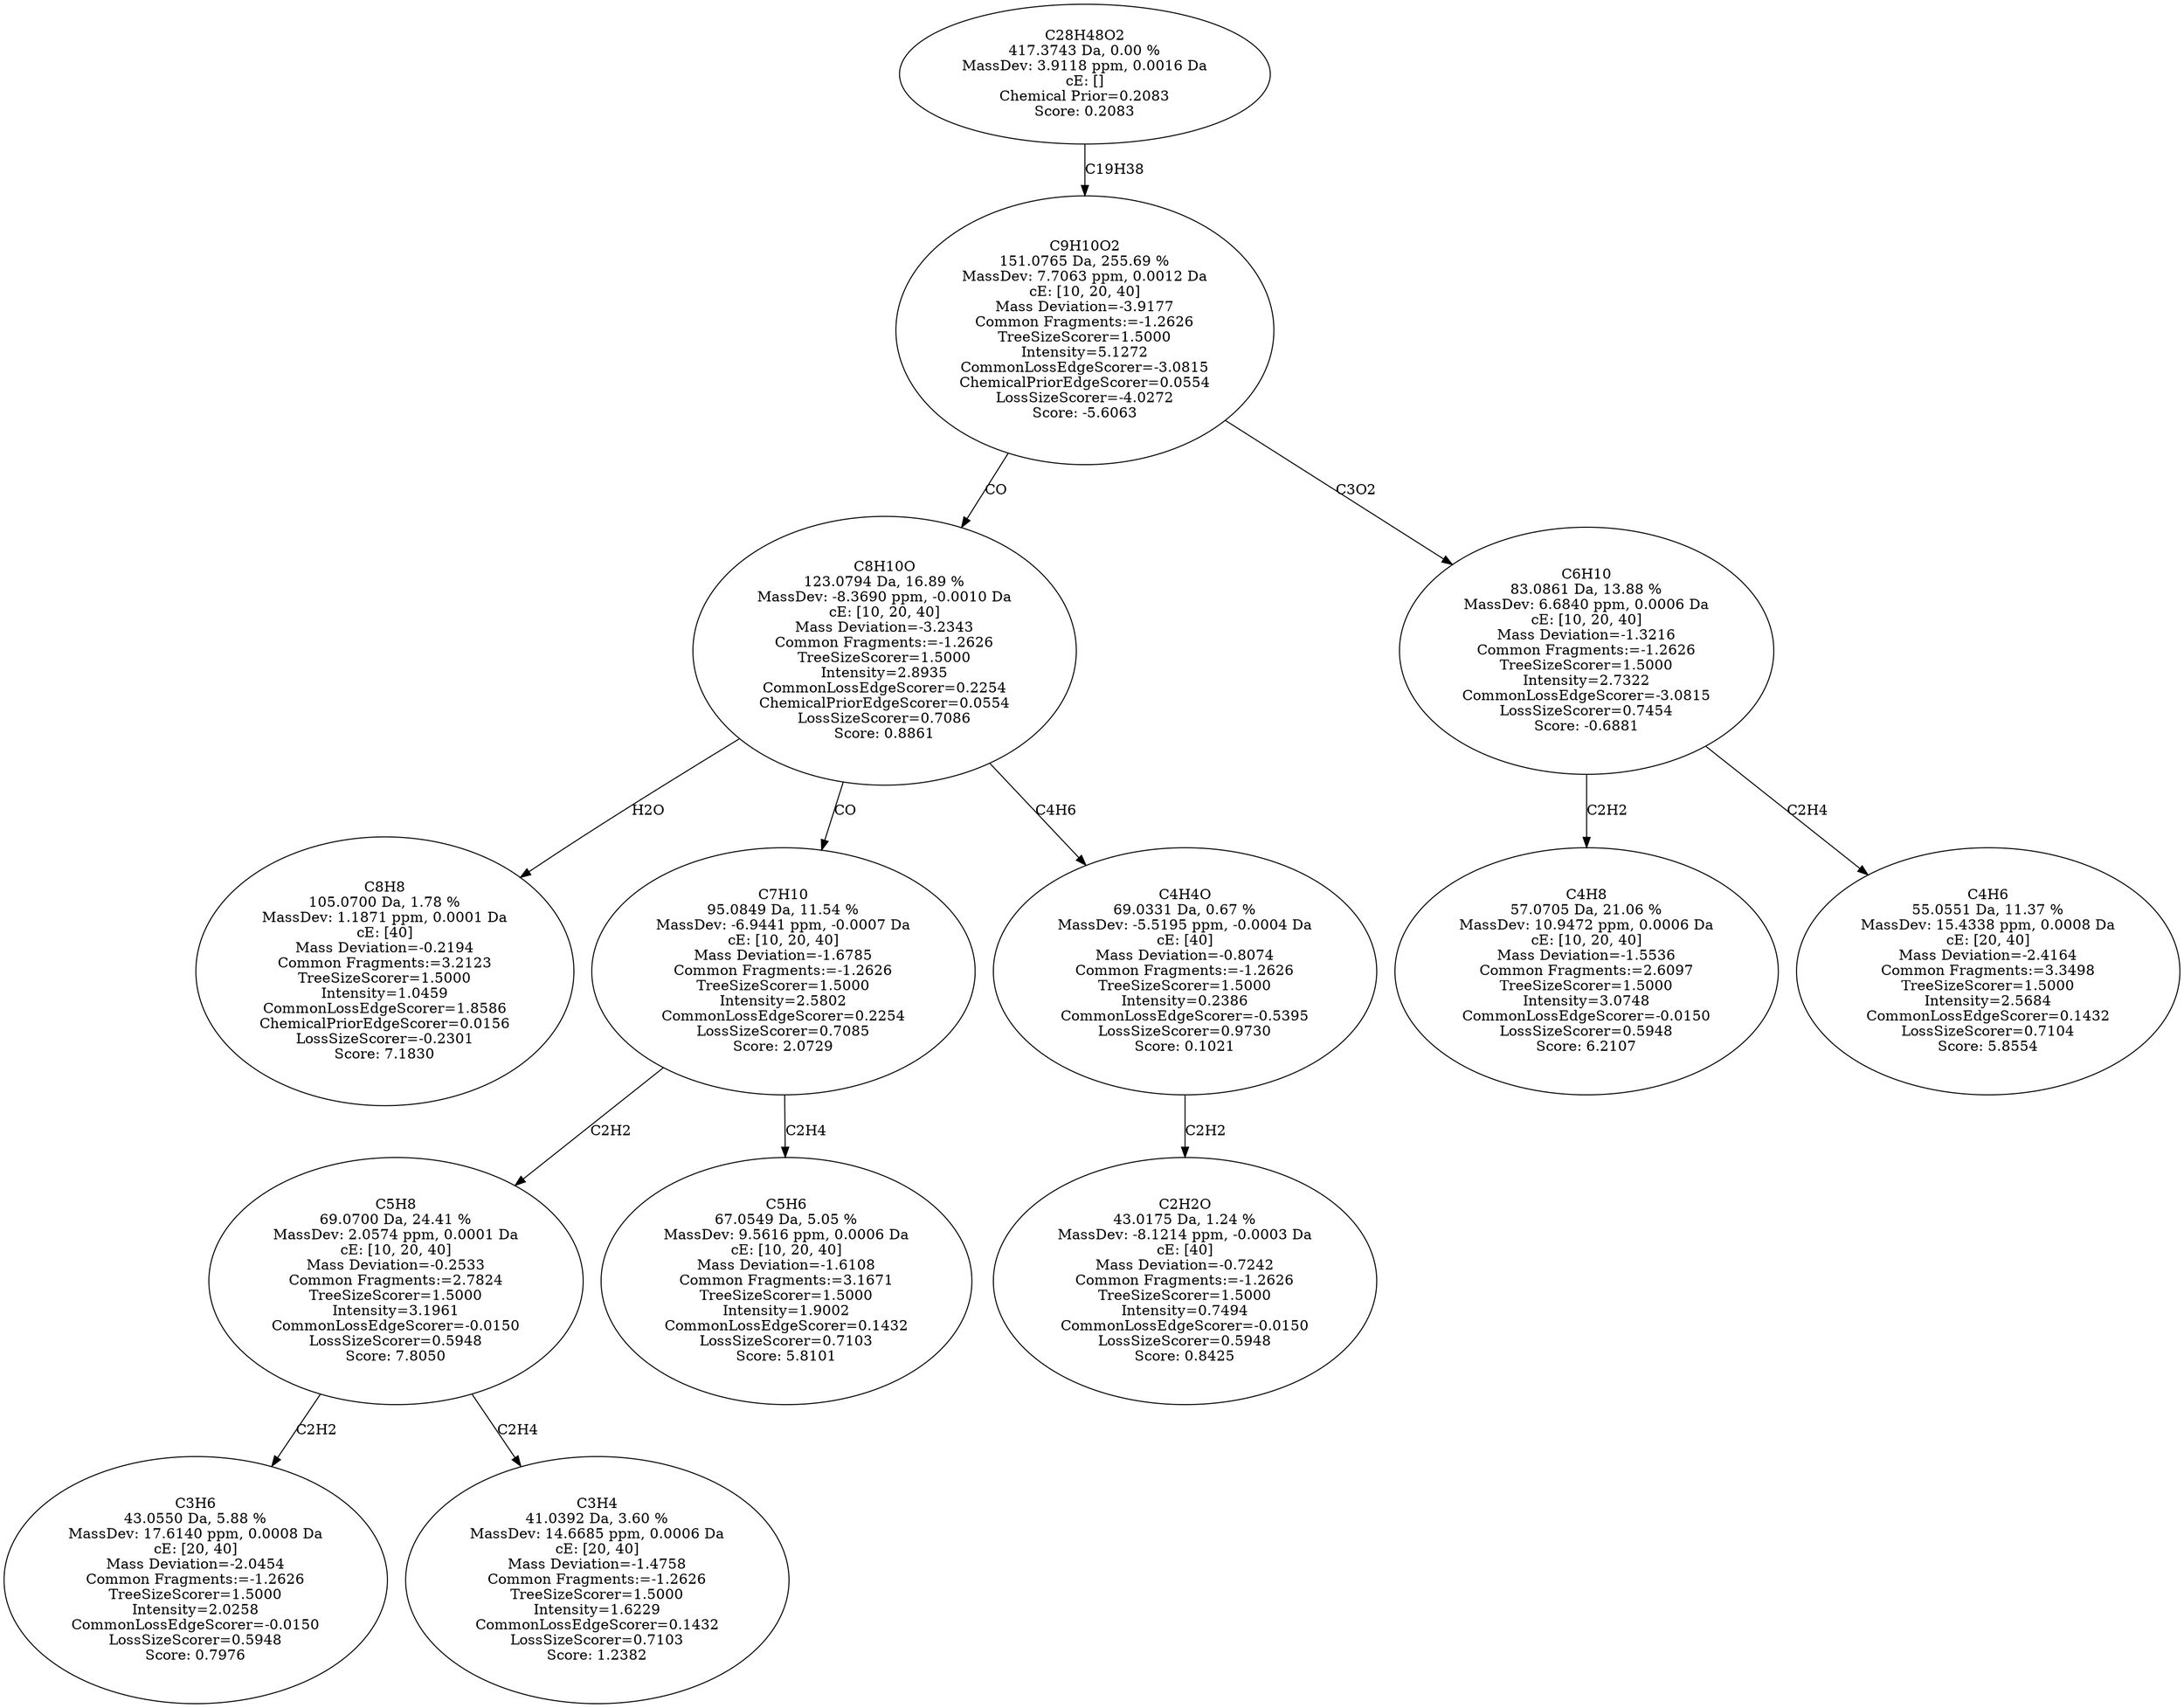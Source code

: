 strict digraph {
v1 [label="C8H8\n105.0700 Da, 1.78 %\nMassDev: 1.1871 ppm, 0.0001 Da\ncE: [40]\nMass Deviation=-0.2194\nCommon Fragments:=3.2123\nTreeSizeScorer=1.5000\nIntensity=1.0459\nCommonLossEdgeScorer=1.8586\nChemicalPriorEdgeScorer=0.0156\nLossSizeScorer=-0.2301\nScore: 7.1830"];
v2 [label="C3H6\n43.0550 Da, 5.88 %\nMassDev: 17.6140 ppm, 0.0008 Da\ncE: [20, 40]\nMass Deviation=-2.0454\nCommon Fragments:=-1.2626\nTreeSizeScorer=1.5000\nIntensity=2.0258\nCommonLossEdgeScorer=-0.0150\nLossSizeScorer=0.5948\nScore: 0.7976"];
v3 [label="C3H4\n41.0392 Da, 3.60 %\nMassDev: 14.6685 ppm, 0.0006 Da\ncE: [20, 40]\nMass Deviation=-1.4758\nCommon Fragments:=-1.2626\nTreeSizeScorer=1.5000\nIntensity=1.6229\nCommonLossEdgeScorer=0.1432\nLossSizeScorer=0.7103\nScore: 1.2382"];
v4 [label="C5H8\n69.0700 Da, 24.41 %\nMassDev: 2.0574 ppm, 0.0001 Da\ncE: [10, 20, 40]\nMass Deviation=-0.2533\nCommon Fragments:=2.7824\nTreeSizeScorer=1.5000\nIntensity=3.1961\nCommonLossEdgeScorer=-0.0150\nLossSizeScorer=0.5948\nScore: 7.8050"];
v5 [label="C5H6\n67.0549 Da, 5.05 %\nMassDev: 9.5616 ppm, 0.0006 Da\ncE: [10, 20, 40]\nMass Deviation=-1.6108\nCommon Fragments:=3.1671\nTreeSizeScorer=1.5000\nIntensity=1.9002\nCommonLossEdgeScorer=0.1432\nLossSizeScorer=0.7103\nScore: 5.8101"];
v6 [label="C7H10\n95.0849 Da, 11.54 %\nMassDev: -6.9441 ppm, -0.0007 Da\ncE: [10, 20, 40]\nMass Deviation=-1.6785\nCommon Fragments:=-1.2626\nTreeSizeScorer=1.5000\nIntensity=2.5802\nCommonLossEdgeScorer=0.2254\nLossSizeScorer=0.7085\nScore: 2.0729"];
v7 [label="C2H2O\n43.0175 Da, 1.24 %\nMassDev: -8.1214 ppm, -0.0003 Da\ncE: [40]\nMass Deviation=-0.7242\nCommon Fragments:=-1.2626\nTreeSizeScorer=1.5000\nIntensity=0.7494\nCommonLossEdgeScorer=-0.0150\nLossSizeScorer=0.5948\nScore: 0.8425"];
v8 [label="C4H4O\n69.0331 Da, 0.67 %\nMassDev: -5.5195 ppm, -0.0004 Da\ncE: [40]\nMass Deviation=-0.8074\nCommon Fragments:=-1.2626\nTreeSizeScorer=1.5000\nIntensity=0.2386\nCommonLossEdgeScorer=-0.5395\nLossSizeScorer=0.9730\nScore: 0.1021"];
v9 [label="C8H10O\n123.0794 Da, 16.89 %\nMassDev: -8.3690 ppm, -0.0010 Da\ncE: [10, 20, 40]\nMass Deviation=-3.2343\nCommon Fragments:=-1.2626\nTreeSizeScorer=1.5000\nIntensity=2.8935\nCommonLossEdgeScorer=0.2254\nChemicalPriorEdgeScorer=0.0554\nLossSizeScorer=0.7086\nScore: 0.8861"];
v10 [label="C4H8\n57.0705 Da, 21.06 %\nMassDev: 10.9472 ppm, 0.0006 Da\ncE: [10, 20, 40]\nMass Deviation=-1.5536\nCommon Fragments:=2.6097\nTreeSizeScorer=1.5000\nIntensity=3.0748\nCommonLossEdgeScorer=-0.0150\nLossSizeScorer=0.5948\nScore: 6.2107"];
v11 [label="C4H6\n55.0551 Da, 11.37 %\nMassDev: 15.4338 ppm, 0.0008 Da\ncE: [20, 40]\nMass Deviation=-2.4164\nCommon Fragments:=3.3498\nTreeSizeScorer=1.5000\nIntensity=2.5684\nCommonLossEdgeScorer=0.1432\nLossSizeScorer=0.7104\nScore: 5.8554"];
v12 [label="C6H10\n83.0861 Da, 13.88 %\nMassDev: 6.6840 ppm, 0.0006 Da\ncE: [10, 20, 40]\nMass Deviation=-1.3216\nCommon Fragments:=-1.2626\nTreeSizeScorer=1.5000\nIntensity=2.7322\nCommonLossEdgeScorer=-3.0815\nLossSizeScorer=0.7454\nScore: -0.6881"];
v13 [label="C9H10O2\n151.0765 Da, 255.69 %\nMassDev: 7.7063 ppm, 0.0012 Da\ncE: [10, 20, 40]\nMass Deviation=-3.9177\nCommon Fragments:=-1.2626\nTreeSizeScorer=1.5000\nIntensity=5.1272\nCommonLossEdgeScorer=-3.0815\nChemicalPriorEdgeScorer=0.0554\nLossSizeScorer=-4.0272\nScore: -5.6063"];
v14 [label="C28H48O2\n417.3743 Da, 0.00 %\nMassDev: 3.9118 ppm, 0.0016 Da\ncE: []\nChemical Prior=0.2083\nScore: 0.2083"];
v9 -> v1 [label="H2O"];
v4 -> v2 [label="C2H2"];
v4 -> v3 [label="C2H4"];
v6 -> v4 [label="C2H2"];
v6 -> v5 [label="C2H4"];
v9 -> v6 [label="CO"];
v8 -> v7 [label="C2H2"];
v9 -> v8 [label="C4H6"];
v13 -> v9 [label="CO"];
v12 -> v10 [label="C2H2"];
v12 -> v11 [label="C2H4"];
v13 -> v12 [label="C3O2"];
v14 -> v13 [label="C19H38"];
}